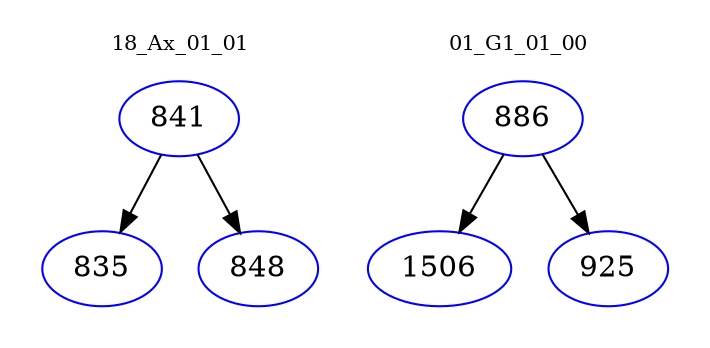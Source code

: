 digraph{
subgraph cluster_0 {
color = white
label = "18_Ax_01_01";
fontsize=10;
T0_841 [label="841", color="blue"]
T0_841 -> T0_835 [color="black"]
T0_835 [label="835", color="blue"]
T0_841 -> T0_848 [color="black"]
T0_848 [label="848", color="blue"]
}
subgraph cluster_1 {
color = white
label = "01_G1_01_00";
fontsize=10;
T1_886 [label="886", color="blue"]
T1_886 -> T1_1506 [color="black"]
T1_1506 [label="1506", color="blue"]
T1_886 -> T1_925 [color="black"]
T1_925 [label="925", color="blue"]
}
}

